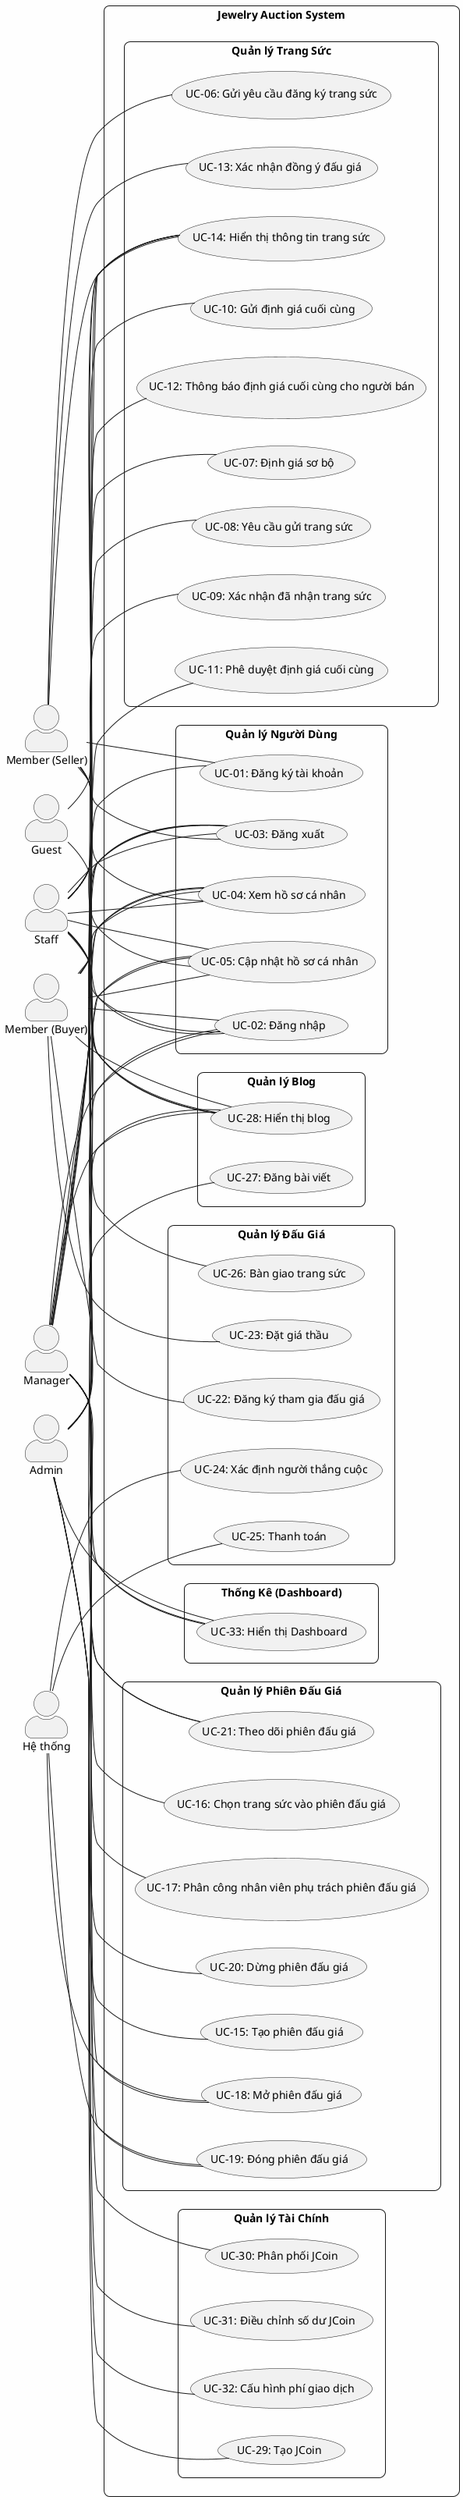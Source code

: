 @startuml   usecase
left to right direction
skinparam shadowing false
skinparam actorStyle awesome
skinparam backgroundColor #FEFEFE
skinparam packageStyle rect
skinparam defaultFontName Arial
skinparam roundCorner 15

' Định nghĩa màu sắc cho từng actor
skinparam actor {
  GuestBackgroundColor #D8BFD8
  BuyerBackgroundColor #ADD8E6
  SellerBackgroundColor #F0E68C
  StaffBackgroundColor #90EE90
  ManagerBackgroundColor #FFA07A
  AdminBackgroundColor #FFB6C1
  SystemBackgroundColor #D3D3D3
}

actor Guest
actor "Member (Buyer)" as Buyer
actor "Member (Seller)" as Seller
actor Staff
actor Manager
actor Admin
actor "Hệ thống" as System

rectangle "Jewelry Auction System" {

  package "Quản lý Người Dùng" {
    usecase "UC-01: Đăng ký tài khoản" as UC01
    usecase "UC-02: Đăng nhập" as UC02
    usecase "UC-03: Đăng xuất" as UC03
    usecase "UC-04: Xem hồ sơ cá nhân" as UC04
    usecase "UC-05: Cập nhật hồ sơ cá nhân" as UC05
  }

  package "Quản lý Trang Sức" {
    usecase "UC-06: Gửi yêu cầu đăng ký trang sức" as UC06
    usecase "UC-07: Định giá sơ bộ" as UC07
    usecase "UC-08: Yêu cầu gửi trang sức" as UC08
    usecase "UC-09: Xác nhận đã nhận trang sức" as UC09
    usecase "UC-10: Gửi định giá cuối cùng" as UC10
    usecase "UC-11: Phê duyệt định giá cuối cùng" as UC11
    usecase "UC-12: Thông báo định giá cuối cùng cho người bán" as UC12
    usecase "UC-13: Xác nhận đồng ý đấu giá" as UC13
    usecase "UC-14: Hiển thị thông tin trang sức" as UC14
  }

  package "Quản lý Phiên Đấu Giá" {
    usecase "UC-15: Tạo phiên đấu giá" as UC15
    usecase "UC-16: Chọn trang sức vào phiên đấu giá" as UC16
    usecase "UC-17: Phân công nhân viên phụ trách phiên đấu giá" as UC17
    usecase "UC-18: Mở phiên đấu giá" as UC18
    usecase "UC-19: Đóng phiên đấu giá" as UC19
    usecase "UC-20: Dừng phiên đấu giá" as UC20
    usecase "UC-21: Theo dõi phiên đấu giá" as UC21
  }

  package "Quản lý Đấu Giá" {
    usecase "UC-22: Đăng ký tham gia đấu giá" as UC22
    usecase "UC-23: Đặt giá thầu" as UC23
    usecase "UC-24: Xác định người thắng cuộc" as UC24
    usecase "UC-25: Thanh toán" as UC25
    usecase "UC-26: Bàn giao trang sức" as UC26
  }

  package "Quản lý Blog" {
    usecase "UC-27: Đăng bài viết" as UC27
    usecase "UC-28: Hiển thị blog" as UC28
  }

  package "Quản lý Tài Chính" {
    usecase "UC-29: Tạo JCoin" as UC29
    usecase "UC-30: Phân phối JCoin" as UC30
    usecase "UC-31: Điều chỉnh số dư JCoin" as UC31
    usecase "UC-32: Cấu hình phí giao dịch" as UC32
  }

  package "Thống Kê (Dashboard)" {
    usecase "UC-33: Hiển thị Dashboard" as UC33
  }

  ' Mối quan hệ giữa các tác nhân và Use Case
  Guest -- UC14
  Guest -- UC28

  Buyer -- UC01
  Buyer -- UC02
  Buyer -- UC03
  Buyer -- UC04
  Buyer -- UC05
  Buyer -- UC22
  Buyer -- UC23
  Buyer -- UC14
  Buyer -- UC28

  Seller -- UC01
  Seller -- UC02
  Seller -- UC03
  Seller -- UC04
  Seller -- UC05
  Seller -- UC06
  Seller -- UC13
  Seller -- UC14
  Seller -- UC28

  Staff -- UC02
  Staff -- UC03
  Staff -- UC04
  Staff -- UC05
  Staff -- UC07
  Staff -- UC08
  Staff -- UC09
  Staff -- UC10
  Staff -- UC12
  Staff -- UC21
  Staff -- UC26
  Staff -- UC33
  Staff -- UC14
  Staff -- UC28

  Manager -- UC02
  Manager -- UC03
  Manager -- UC04
  Manager -- UC05
  Manager -- UC11
  Manager -- UC15
  Manager -- UC16
  Manager -- UC17
  Manager -- UC18
  Manager -- UC19
  Manager -- UC20
  Manager -- UC21
  Manager -- UC33
  Manager -- UC14
  Manager -- UC28

  Admin -- UC02
  Admin -- UC03
  Admin -- UC04
  Admin -- UC05
  Admin -- UC27
  Admin -- UC28
  Admin -- UC29
  Admin -- UC30
  Admin -- UC31
  Admin -- UC32
  Admin -- UC33

  System -- UC18
  System -- UC19
  System -- UC24
  System -- UC25
}
@enduml